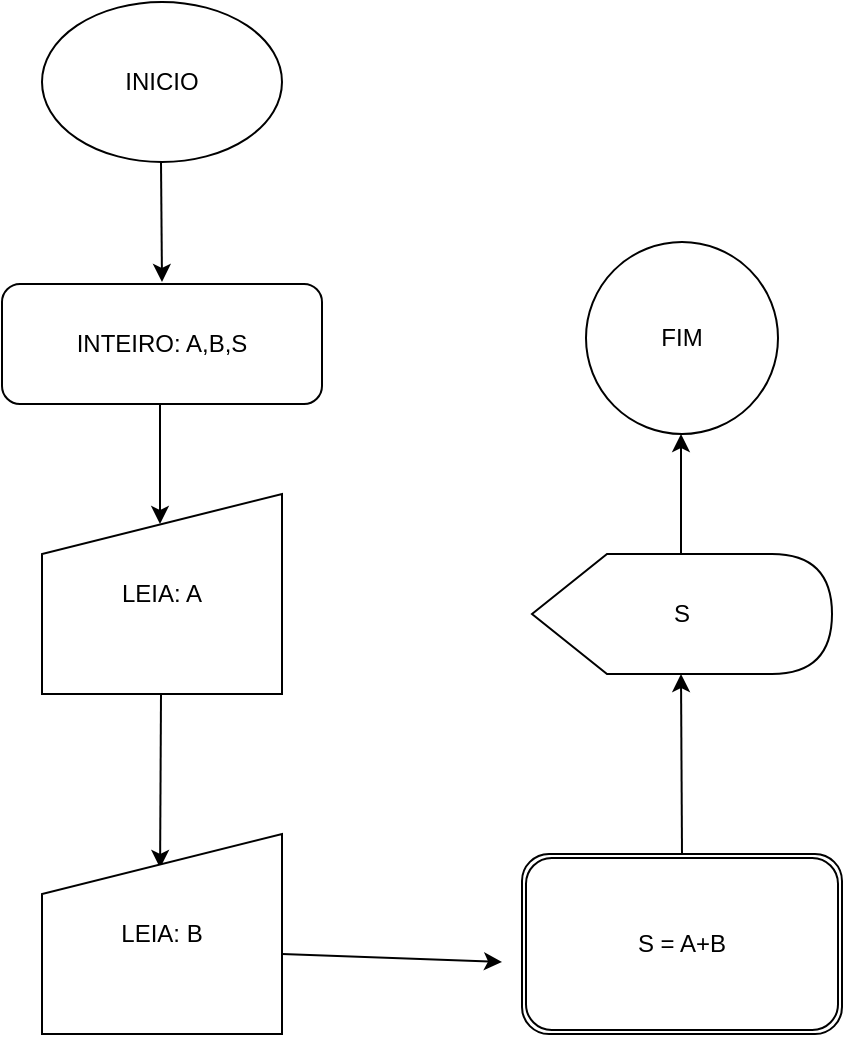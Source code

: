 <mxfile version="24.4.10" type="github">
  <diagram name="Página-1" id="Y22tKrZrkLfmT2rcY0l-">
    <mxGraphModel dx="586" dy="1625" grid="1" gridSize="10" guides="1" tooltips="1" connect="1" arrows="1" fold="1" page="1" pageScale="1" pageWidth="827" pageHeight="1169" math="0" shadow="0">
      <root>
        <mxCell id="0" />
        <mxCell id="1" parent="0" />
        <mxCell id="wneXIsNdCZFxbZezay4P-2" value="INICIO" style="ellipse;whiteSpace=wrap;html=1;" vertex="1" parent="1">
          <mxGeometry x="30" y="20" width="120" height="80" as="geometry" />
        </mxCell>
        <mxCell id="wneXIsNdCZFxbZezay4P-3" value="" style="endArrow=classic;html=1;rounded=0;" edge="1" parent="1">
          <mxGeometry width="50" height="50" relative="1" as="geometry">
            <mxPoint x="89.5" y="100" as="sourcePoint" />
            <mxPoint x="90" y="160" as="targetPoint" />
          </mxGeometry>
        </mxCell>
        <mxCell id="wneXIsNdCZFxbZezay4P-4" value="LEIA: A" style="shape=manualInput;whiteSpace=wrap;html=1;" vertex="1" parent="1">
          <mxGeometry x="30" y="266" width="120" height="100" as="geometry" />
        </mxCell>
        <mxCell id="wneXIsNdCZFxbZezay4P-6" value="" style="endArrow=classic;html=1;rounded=0;entryX=0.492;entryY=0.17;entryDx=0;entryDy=0;entryPerimeter=0;" edge="1" parent="1" target="wneXIsNdCZFxbZezay4P-7">
          <mxGeometry width="50" height="50" relative="1" as="geometry">
            <mxPoint x="89.5" y="366" as="sourcePoint" />
            <mxPoint x="90" y="440" as="targetPoint" />
          </mxGeometry>
        </mxCell>
        <mxCell id="wneXIsNdCZFxbZezay4P-7" value="LEIA: B" style="shape=manualInput;whiteSpace=wrap;html=1;" vertex="1" parent="1">
          <mxGeometry x="30" y="436" width="120" height="100" as="geometry" />
        </mxCell>
        <mxCell id="wneXIsNdCZFxbZezay4P-8" value="" style="endArrow=classic;html=1;rounded=0;" edge="1" parent="1">
          <mxGeometry width="50" height="50" relative="1" as="geometry">
            <mxPoint x="150" y="496" as="sourcePoint" />
            <mxPoint x="260" y="500" as="targetPoint" />
          </mxGeometry>
        </mxCell>
        <mxCell id="wneXIsNdCZFxbZezay4P-10" value="S = A+B" style="shape=ext;double=1;rounded=1;whiteSpace=wrap;html=1;" vertex="1" parent="1">
          <mxGeometry x="270" y="446" width="160" height="90" as="geometry" />
        </mxCell>
        <mxCell id="wneXIsNdCZFxbZezay4P-11" value="" style="endArrow=classic;html=1;rounded=0;exitX=0.5;exitY=0;exitDx=0;exitDy=0;" edge="1" parent="1" source="wneXIsNdCZFxbZezay4P-10">
          <mxGeometry width="50" height="50" relative="1" as="geometry">
            <mxPoint x="349.5" y="436" as="sourcePoint" />
            <mxPoint x="349.5" y="356" as="targetPoint" />
          </mxGeometry>
        </mxCell>
        <mxCell id="wneXIsNdCZFxbZezay4P-12" value="S" style="shape=display;whiteSpace=wrap;html=1;" vertex="1" parent="1">
          <mxGeometry x="275" y="296" width="150" height="60" as="geometry" />
        </mxCell>
        <mxCell id="wneXIsNdCZFxbZezay4P-13" value="FIM" style="ellipse;whiteSpace=wrap;html=1;aspect=fixed;" vertex="1" parent="1">
          <mxGeometry x="302" y="140" width="96" height="96" as="geometry" />
        </mxCell>
        <mxCell id="wneXIsNdCZFxbZezay4P-14" value="" style="endArrow=classic;html=1;rounded=0;" edge="1" parent="1">
          <mxGeometry width="50" height="50" relative="1" as="geometry">
            <mxPoint x="349.5" y="296" as="sourcePoint" />
            <mxPoint x="349.5" y="236" as="targetPoint" />
          </mxGeometry>
        </mxCell>
        <mxCell id="wneXIsNdCZFxbZezay4P-16" value="INTEIRO: A,B,S" style="rounded=1;whiteSpace=wrap;html=1;" vertex="1" parent="1">
          <mxGeometry x="10" y="161" width="160" height="60" as="geometry" />
        </mxCell>
        <mxCell id="wneXIsNdCZFxbZezay4P-17" value="" style="endArrow=classic;html=1;rounded=0;" edge="1" parent="1">
          <mxGeometry width="50" height="50" relative="1" as="geometry">
            <mxPoint x="89" y="221" as="sourcePoint" />
            <mxPoint x="89" y="281" as="targetPoint" />
          </mxGeometry>
        </mxCell>
      </root>
    </mxGraphModel>
  </diagram>
</mxfile>
